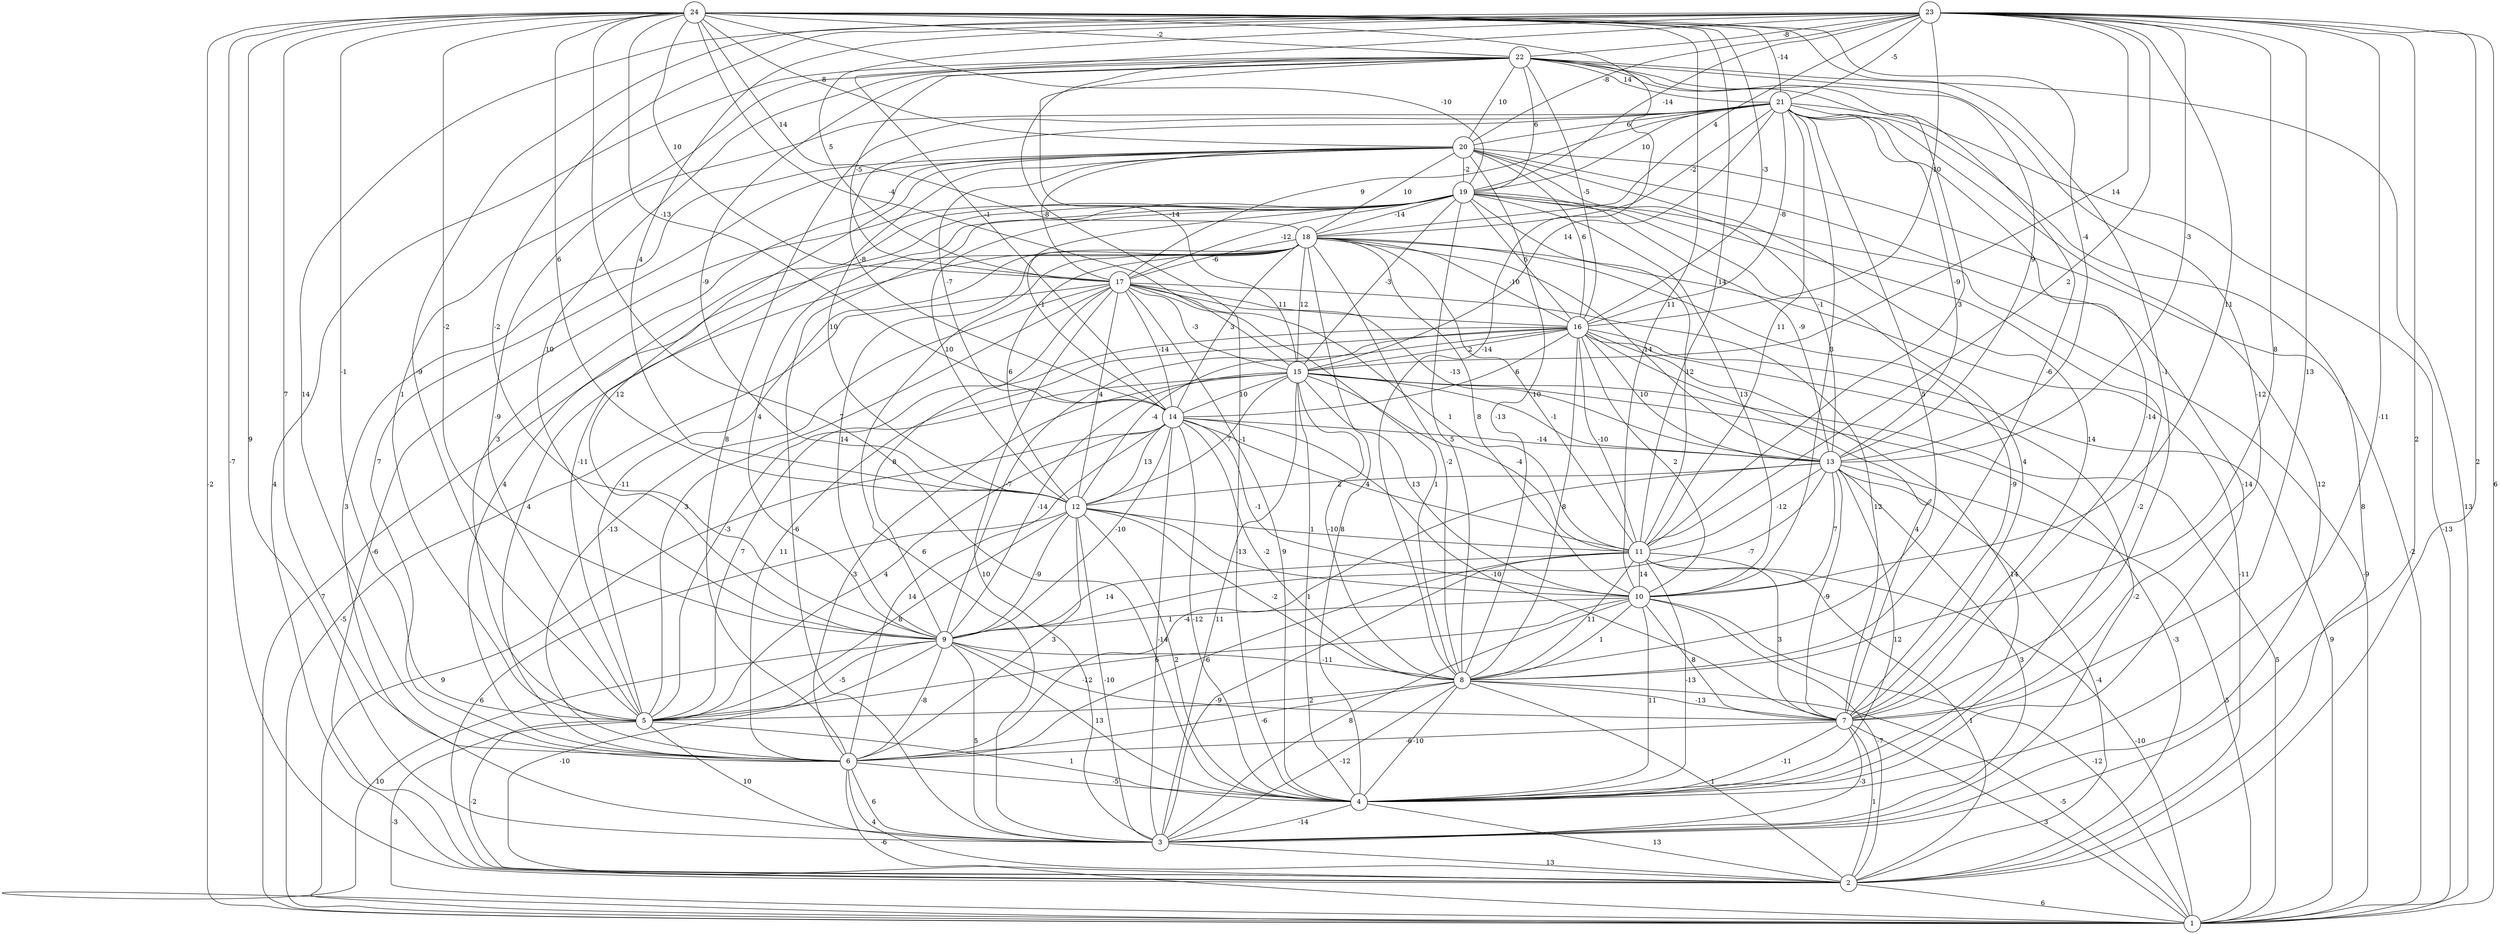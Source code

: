 graph { 
	 fontname="Helvetica,Arial,sans-serif" 
	 node [shape = circle]; 
	 24 -- 1 [label = "-2"];
	 24 -- 2 [label = "-7"];
	 24 -- 3 [label = "9"];
	 24 -- 4 [label = "7"];
	 24 -- 5 [label = "-1"];
	 24 -- 6 [label = "7"];
	 24 -- 7 [label = "-1"];
	 24 -- 8 [label = "-14"];
	 24 -- 9 [label = "-2"];
	 24 -- 10 [label = "11"];
	 24 -- 11 [label = "14"];
	 24 -- 12 [label = "6"];
	 24 -- 13 [label = "-4"];
	 24 -- 14 [label = "-13"];
	 24 -- 15 [label = "-4"];
	 24 -- 16 [label = "-3"];
	 24 -- 17 [label = "10"];
	 24 -- 18 [label = "14"];
	 24 -- 19 [label = "-10"];
	 24 -- 20 [label = "8"];
	 24 -- 21 [label = "-14"];
	 24 -- 22 [label = "-2"];
	 23 -- 1 [label = "6"];
	 23 -- 2 [label = "2"];
	 23 -- 3 [label = "2"];
	 23 -- 4 [label = "-11"];
	 23 -- 5 [label = "-9"];
	 23 -- 6 [label = "14"];
	 23 -- 7 [label = "13"];
	 23 -- 8 [label = "8"];
	 23 -- 9 [label = "-2"];
	 23 -- 10 [label = "11"];
	 23 -- 11 [label = "2"];
	 23 -- 12 [label = "4"];
	 23 -- 13 [label = "-3"];
	 23 -- 14 [label = "-1"];
	 23 -- 15 [label = "14"];
	 23 -- 16 [label = "10"];
	 23 -- 17 [label = "5"];
	 23 -- 18 [label = "4"];
	 23 -- 19 [label = "-14"];
	 23 -- 20 [label = "-8"];
	 23 -- 21 [label = "-5"];
	 23 -- 22 [label = "-8"];
	 22 -- 1 [label = "13"];
	 22 -- 2 [label = "4"];
	 22 -- 4 [label = "-1"];
	 22 -- 5 [label = "1"];
	 22 -- 7 [label = "-12"];
	 22 -- 8 [label = "-6"];
	 22 -- 9 [label = "10"];
	 22 -- 11 [label = "3"];
	 22 -- 12 [label = "-9"];
	 22 -- 13 [label = "9"];
	 22 -- 15 [label = "-14"];
	 22 -- 16 [label = "-5"];
	 22 -- 17 [label = "-5"];
	 22 -- 19 [label = "6"];
	 22 -- 20 [label = "10"];
	 22 -- 21 [label = "14"];
	 21 -- 1 [label = "-13"];
	 21 -- 2 [label = "8"];
	 21 -- 3 [label = "12"];
	 21 -- 5 [label = "-9"];
	 21 -- 6 [label = "8"];
	 21 -- 7 [label = "-14"];
	 21 -- 8 [label = "5"];
	 21 -- 10 [label = "3"];
	 21 -- 11 [label = "11"];
	 21 -- 13 [label = "-9"];
	 21 -- 14 [label = "-8"];
	 21 -- 15 [label = "14"];
	 21 -- 16 [label = "-8"];
	 21 -- 17 [label = "9"];
	 21 -- 18 [label = "-2"];
	 21 -- 19 [label = "10"];
	 21 -- 20 [label = "6"];
	 20 -- 1 [label = "-2"];
	 20 -- 3 [label = "3"];
	 20 -- 4 [label = "-14"];
	 20 -- 5 [label = "3"];
	 20 -- 6 [label = "7"];
	 20 -- 7 [label = "14"];
	 20 -- 8 [label = "-13"];
	 20 -- 9 [label = "12"];
	 20 -- 12 [label = "10"];
	 20 -- 13 [label = "-1"];
	 20 -- 14 [label = "-7"];
	 20 -- 16 [label = "6"];
	 20 -- 17 [label = "-8"];
	 20 -- 18 [label = "10"];
	 20 -- 19 [label = "-2"];
	 19 -- 1 [label = "-9"];
	 19 -- 2 [label = "-6"];
	 19 -- 3 [label = "-6"];
	 19 -- 4 [label = "-2"];
	 19 -- 5 [label = "-11"];
	 19 -- 6 [label = "4"];
	 19 -- 7 [label = "4"];
	 19 -- 8 [label = "5"];
	 19 -- 9 [label = "4"];
	 19 -- 10 [label = "13"];
	 19 -- 11 [label = "12"];
	 19 -- 12 [label = "10"];
	 19 -- 13 [label = "-9"];
	 19 -- 14 [label = "-1"];
	 19 -- 15 [label = "-3"];
	 19 -- 16 [label = "6"];
	 19 -- 17 [label = "-12"];
	 19 -- 18 [label = "-14"];
	 18 -- 1 [label = "7"];
	 18 -- 2 [label = "-11"];
	 18 -- 3 [label = "6"];
	 18 -- 4 [label = "8"];
	 18 -- 5 [label = "-11"];
	 18 -- 6 [label = "4"];
	 18 -- 7 [label = "-9"];
	 18 -- 8 [label = "-2"];
	 18 -- 9 [label = "14"];
	 18 -- 10 [label = "8"];
	 18 -- 11 [label = "10"];
	 18 -- 12 [label = "6"];
	 18 -- 13 [label = "14"];
	 18 -- 14 [label = "3"];
	 18 -- 15 [label = "12"];
	 18 -- 16 [label = "-10"];
	 18 -- 17 [label = "-6"];
	 17 -- 1 [label = "-5"];
	 17 -- 3 [label = "10"];
	 17 -- 4 [label = "9"];
	 17 -- 5 [label = "3"];
	 17 -- 6 [label = "-13"];
	 17 -- 7 [label = "12"];
	 17 -- 8 [label = "1"];
	 17 -- 9 [label = "8"];
	 17 -- 11 [label = "1"];
	 17 -- 12 [label = "4"];
	 17 -- 13 [label = "-13"];
	 17 -- 14 [label = "-14"];
	 17 -- 15 [label = "-3"];
	 17 -- 16 [label = "11"];
	 16 -- 1 [label = "9"];
	 16 -- 3 [label = "-2"];
	 16 -- 4 [label = "14"];
	 16 -- 5 [label = "-3"];
	 16 -- 6 [label = "11"];
	 16 -- 7 [label = "4"];
	 16 -- 8 [label = "8"];
	 16 -- 9 [label = "-7"];
	 16 -- 10 [label = "2"];
	 16 -- 11 [label = "-10"];
	 16 -- 12 [label = "-4"];
	 16 -- 13 [label = "10"];
	 16 -- 14 [label = "6"];
	 16 -- 15 [label = "2"];
	 15 -- 1 [label = "5"];
	 15 -- 2 [label = "-3"];
	 15 -- 3 [label = "11"];
	 15 -- 4 [label = "1"];
	 15 -- 5 [label = "7"];
	 15 -- 6 [label = "-3"];
	 15 -- 8 [label = "-10"];
	 15 -- 9 [label = "-14"];
	 15 -- 10 [label = "13"];
	 15 -- 11 [label = "-4"];
	 15 -- 12 [label = "7"];
	 15 -- 13 [label = "-1"];
	 15 -- 14 [label = "10"];
	 14 -- 1 [label = "9"];
	 14 -- 3 [label = "-14"];
	 14 -- 4 [label = "-12"];
	 14 -- 5 [label = "4"];
	 14 -- 6 [label = "14"];
	 14 -- 7 [label = "-10"];
	 14 -- 8 [label = "-2"];
	 14 -- 9 [label = "-10"];
	 14 -- 10 [label = "-1"];
	 14 -- 11 [label = "4"];
	 14 -- 12 [label = "13"];
	 14 -- 13 [label = "-14"];
	 13 -- 1 [label = "5"];
	 13 -- 2 [label = "-4"];
	 13 -- 3 [label = "3"];
	 13 -- 4 [label = "12"];
	 13 -- 6 [label = "-4"];
	 13 -- 7 [label = "-9"];
	 13 -- 9 [label = "-7"];
	 13 -- 10 [label = "7"];
	 13 -- 11 [label = "-12"];
	 13 -- 12 [label = "2"];
	 12 -- 2 [label = "6"];
	 12 -- 3 [label = "-10"];
	 12 -- 4 [label = "2"];
	 12 -- 5 [label = "8"];
	 12 -- 6 [label = "3"];
	 12 -- 8 [label = "-2"];
	 12 -- 9 [label = "-9"];
	 12 -- 10 [label = "-13"];
	 12 -- 11 [label = "1"];
	 11 -- 1 [label = "-10"];
	 11 -- 2 [label = "1"];
	 11 -- 3 [label = "-9"];
	 11 -- 4 [label = "-13"];
	 11 -- 6 [label = "-6"];
	 11 -- 7 [label = "3"];
	 11 -- 8 [label = "11"];
	 11 -- 9 [label = "14"];
	 11 -- 10 [label = "14"];
	 10 -- 1 [label = "-12"];
	 10 -- 2 [label = "-7"];
	 10 -- 3 [label = "8"];
	 10 -- 4 [label = "11"];
	 10 -- 5 [label = "6"];
	 10 -- 7 [label = "8"];
	 10 -- 8 [label = "1"];
	 10 -- 9 [label = "1"];
	 9 -- 1 [label = "10"];
	 9 -- 2 [label = "-10"];
	 9 -- 3 [label = "5"];
	 9 -- 4 [label = "13"];
	 9 -- 5 [label = "-5"];
	 9 -- 6 [label = "-8"];
	 9 -- 7 [label = "-12"];
	 9 -- 8 [label = "-11"];
	 8 -- 1 [label = "-5"];
	 8 -- 2 [label = "1"];
	 8 -- 3 [label = "-12"];
	 8 -- 4 [label = "-10"];
	 8 -- 5 [label = "2"];
	 8 -- 6 [label = "-6"];
	 8 -- 7 [label = "-13"];
	 7 -- 1 [label = "3"];
	 7 -- 2 [label = "1"];
	 7 -- 3 [label = "-3"];
	 7 -- 4 [label = "-11"];
	 7 -- 6 [label = "-6"];
	 6 -- 1 [label = "-6"];
	 6 -- 2 [label = "4"];
	 6 -- 3 [label = "6"];
	 6 -- 4 [label = "-5"];
	 5 -- 1 [label = "-3"];
	 5 -- 2 [label = "-2"];
	 5 -- 3 [label = "10"];
	 5 -- 4 [label = "1"];
	 4 -- 2 [label = "13"];
	 4 -- 3 [label = "-14"];
	 3 -- 2 [label = "13"];
	 2 -- 1 [label = "6"];
	 1;
	 2;
	 3;
	 4;
	 5;
	 6;
	 7;
	 8;
	 9;
	 10;
	 11;
	 12;
	 13;
	 14;
	 15;
	 16;
	 17;
	 18;
	 19;
	 20;
	 21;
	 22;
	 23;
	 24;
}
